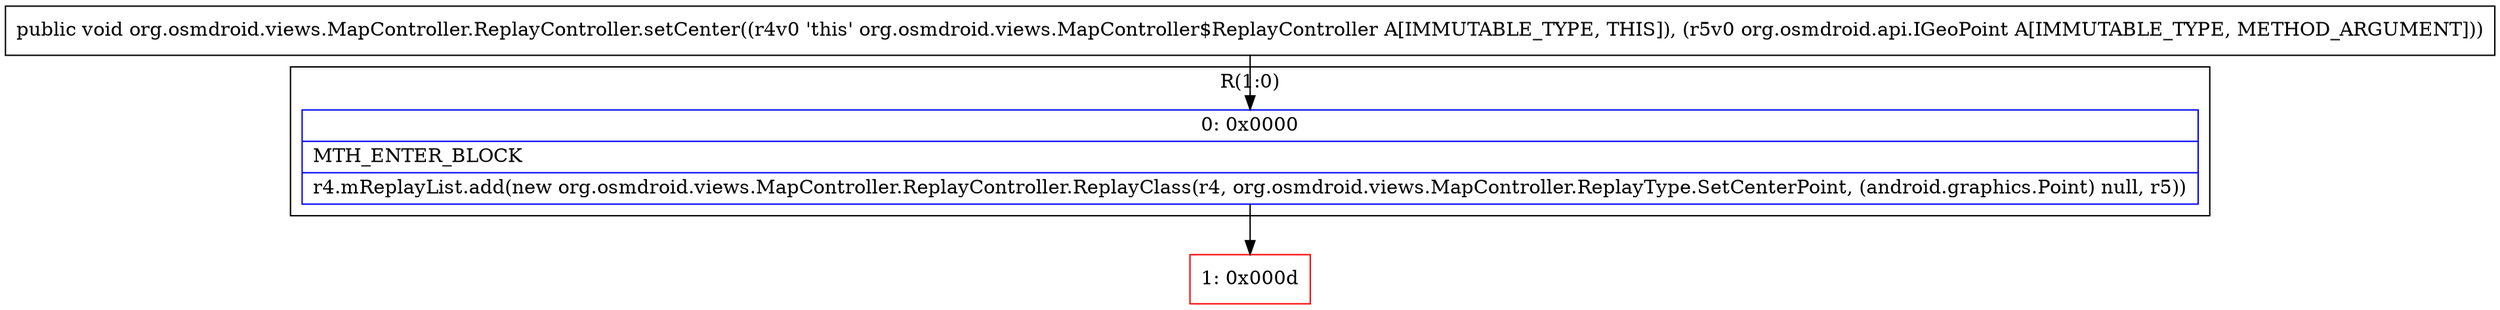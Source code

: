 digraph "CFG fororg.osmdroid.views.MapController.ReplayController.setCenter(Lorg\/osmdroid\/api\/IGeoPoint;)V" {
subgraph cluster_Region_760044398 {
label = "R(1:0)";
node [shape=record,color=blue];
Node_0 [shape=record,label="{0\:\ 0x0000|MTH_ENTER_BLOCK\l|r4.mReplayList.add(new org.osmdroid.views.MapController.ReplayController.ReplayClass(r4, org.osmdroid.views.MapController.ReplayType.SetCenterPoint, (android.graphics.Point) null, r5))\l}"];
}
Node_1 [shape=record,color=red,label="{1\:\ 0x000d}"];
MethodNode[shape=record,label="{public void org.osmdroid.views.MapController.ReplayController.setCenter((r4v0 'this' org.osmdroid.views.MapController$ReplayController A[IMMUTABLE_TYPE, THIS]), (r5v0 org.osmdroid.api.IGeoPoint A[IMMUTABLE_TYPE, METHOD_ARGUMENT])) }"];
MethodNode -> Node_0;
Node_0 -> Node_1;
}

